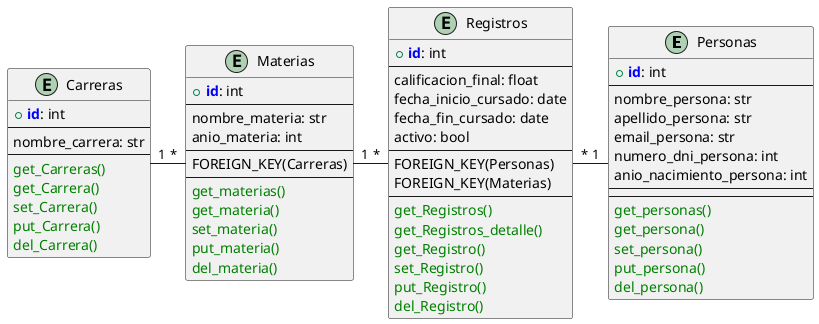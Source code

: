 @startuml

!define PRIMARY_KEY(x) <b><color:blue>x</color></b>
!define METHOD(x) <color:green>x</color>

entity Personas {
    + PRIMARY_KEY(id): int
    --
    nombre_persona: str
    apellido_persona: str
    email_persona: str
    numero_dni_persona: int
    anio_nacimiento_persona: int
    --
    --
    METHOD(get_personas())
    METHOD(get_persona())
    METHOD(set_persona())
    METHOD(put_persona())
    METHOD(del_persona())
}

entity Materias {
    + PRIMARY_KEY(id): int
    --
    nombre_materia: str
    anio_materia: int
    --
    FOREIGN_KEY(Carreras)
    --
    METHOD(get_materias())
    METHOD(get_materia())
    METHOD(set_materia())
    METHOD(put_materia())
    METHOD(del_materia())   
}

entity Registros {
    + PRIMARY_KEY(id): int
    --
    calificacion_final: float
    fecha_inicio_cursado: date
    fecha_fin_cursado: date
    activo: bool
    --
    FOREIGN_KEY(Personas)
    FOREIGN_KEY(Materias)
    --
    METHOD(get_Registros())
    METHOD(get_Registros_detalle())
    METHOD(get_Registro())
    METHOD(set_Registro())
    METHOD(put_Registro())
    METHOD(del_Registro())
}

entity Carreras {
    + PRIMARY_KEY(id): int
    --
    nombre_carrera: str
    --
    METHOD(get_Carreras())
    METHOD(get_Carrera())
    METHOD(set_Carrera())
    METHOD(put_Carrera())
    METHOD(del_Carrera())
}

Carreras "1" - "*" Materias
Materias "1" - "*" Registros
Registros "*" - "1" Personas


@enduml